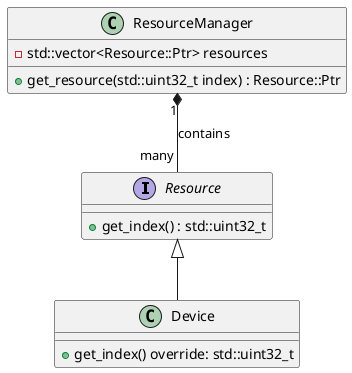 @startuml

Resource <|-- Device
ResourceManager "1" *-- "many" Resource : contains

interface Resource {
    +get_index() : std::uint32_t
}

class Device {
    +get_index() override: std::uint32_t
}

class ResourceManager{
    +get_resource(std::uint32_t index) : Resource::Ptr
    -std::vector<Resource::Ptr> resources
}

@enduml
